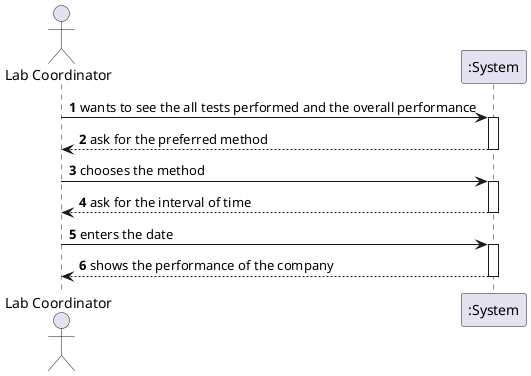@startuml

autonumber

actor "Lab Coordinator" as LC
participant ":System" as SYSTEM

LC -> SYSTEM : wants to see the all tests performed and the overall performance
activate SYSTEM
SYSTEM --> LC : ask for the preferred method
deactivate SYSTEM
LC -> SYSTEM : chooses the method
activate SYSTEM
SYSTEM --> LC : ask for the interval of time
deactivate SYSTEM
LC -> SYSTEM : enters the date
activate SYSTEM
SYSTEM --> LC : shows the performance of the company
deactivate SYSTEM

@enduml